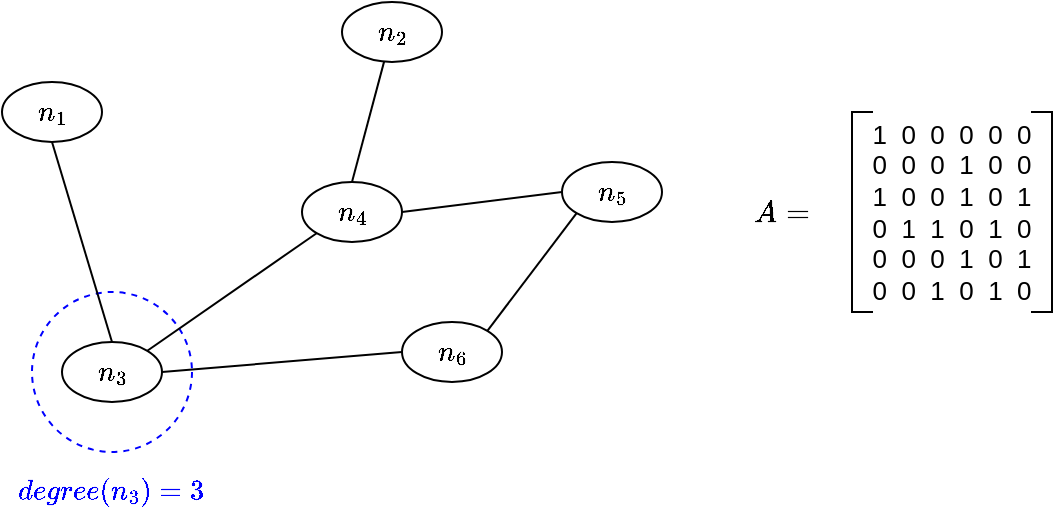 <mxfile version="19.0.3" type="device"><diagram id="CzkxneIb2I745TnnGcjJ" name="Seite-1"><mxGraphModel dx="595" dy="845" grid="1" gridSize="10" guides="1" tooltips="1" connect="1" arrows="1" fold="1" page="1" pageScale="1" pageWidth="827" pageHeight="1169" math="1" shadow="0"><root><mxCell id="0"/><mxCell id="1" parent="0"/><mxCell id="ZK72q-OOCVICoLlhXBr2-17" value="" style="ellipse;whiteSpace=wrap;html=1;aspect=fixed;dashed=1;fillColor=none;strokeColor=#0000FF;" vertex="1" parent="1"><mxGeometry x="985" y="285" width="80" height="80" as="geometry"/></mxCell><mxCell id="ZK72q-OOCVICoLlhXBr2-1" value="$$n_1$$" style="ellipse;whiteSpace=wrap;html=1;" vertex="1" parent="1"><mxGeometry x="970" y="180" width="50" height="30" as="geometry"/></mxCell><mxCell id="ZK72q-OOCVICoLlhXBr2-2" value="$$n_2$$" style="ellipse;whiteSpace=wrap;html=1;" vertex="1" parent="1"><mxGeometry x="1140" y="140" width="50" height="30" as="geometry"/></mxCell><mxCell id="ZK72q-OOCVICoLlhXBr2-3" value="$$n_3$$" style="ellipse;whiteSpace=wrap;html=1;" vertex="1" parent="1"><mxGeometry x="1000" y="310" width="50" height="30" as="geometry"/></mxCell><mxCell id="ZK72q-OOCVICoLlhXBr2-4" value="$$n_5$$" style="ellipse;whiteSpace=wrap;html=1;" vertex="1" parent="1"><mxGeometry x="1250" y="220" width="50" height="30" as="geometry"/></mxCell><mxCell id="ZK72q-OOCVICoLlhXBr2-5" value="$$n_4$$" style="ellipse;whiteSpace=wrap;html=1;" vertex="1" parent="1"><mxGeometry x="1120" y="230" width="50" height="30" as="geometry"/></mxCell><mxCell id="ZK72q-OOCVICoLlhXBr2-6" value="$$n_6$$" style="ellipse;whiteSpace=wrap;html=1;" vertex="1" parent="1"><mxGeometry x="1170" y="300" width="50" height="30" as="geometry"/></mxCell><mxCell id="ZK72q-OOCVICoLlhXBr2-9" value="" style="endArrow=none;html=1;rounded=0;entryX=0.5;entryY=1;entryDx=0;entryDy=0;exitX=0.5;exitY=0;exitDx=0;exitDy=0;" edge="1" parent="1" source="ZK72q-OOCVICoLlhXBr2-3" target="ZK72q-OOCVICoLlhXBr2-1"><mxGeometry width="50" height="50" relative="1" as="geometry"><mxPoint x="920" y="540" as="sourcePoint"/><mxPoint x="970" y="490" as="targetPoint"/></mxGeometry></mxCell><mxCell id="ZK72q-OOCVICoLlhXBr2-11" value="" style="endArrow=none;html=1;rounded=0;entryX=1;entryY=0.5;entryDx=0;entryDy=0;exitX=0;exitY=0.5;exitDx=0;exitDy=0;" edge="1" parent="1" source="ZK72q-OOCVICoLlhXBr2-6" target="ZK72q-OOCVICoLlhXBr2-3"><mxGeometry width="50" height="50" relative="1" as="geometry"><mxPoint x="920" y="540" as="sourcePoint"/><mxPoint x="970" y="490" as="targetPoint"/></mxGeometry></mxCell><mxCell id="ZK72q-OOCVICoLlhXBr2-12" value="" style="endArrow=none;html=1;rounded=0;entryX=1;entryY=0;entryDx=0;entryDy=0;exitX=0;exitY=1;exitDx=0;exitDy=0;" edge="1" parent="1" source="ZK72q-OOCVICoLlhXBr2-5" target="ZK72q-OOCVICoLlhXBr2-3"><mxGeometry width="50" height="50" relative="1" as="geometry"><mxPoint x="920" y="540" as="sourcePoint"/><mxPoint x="970" y="490" as="targetPoint"/></mxGeometry></mxCell><mxCell id="ZK72q-OOCVICoLlhXBr2-13" value="" style="endArrow=none;html=1;rounded=0;entryX=1;entryY=0.5;entryDx=0;entryDy=0;exitX=0;exitY=0.5;exitDx=0;exitDy=0;" edge="1" parent="1" source="ZK72q-OOCVICoLlhXBr2-4" target="ZK72q-OOCVICoLlhXBr2-5"><mxGeometry width="50" height="50" relative="1" as="geometry"><mxPoint x="920" y="540" as="sourcePoint"/><mxPoint x="970" y="490" as="targetPoint"/></mxGeometry></mxCell><mxCell id="ZK72q-OOCVICoLlhXBr2-14" value="" style="endArrow=none;html=1;rounded=0;entryX=1;entryY=0;entryDx=0;entryDy=0;exitX=0;exitY=1;exitDx=0;exitDy=0;" edge="1" parent="1" source="ZK72q-OOCVICoLlhXBr2-4" target="ZK72q-OOCVICoLlhXBr2-6"><mxGeometry width="50" height="50" relative="1" as="geometry"><mxPoint x="920" y="540" as="sourcePoint"/><mxPoint x="970" y="490" as="targetPoint"/></mxGeometry></mxCell><mxCell id="ZK72q-OOCVICoLlhXBr2-15" value="" style="endArrow=none;html=1;rounded=0;entryX=0.5;entryY=0;entryDx=0;entryDy=0;" edge="1" parent="1" source="ZK72q-OOCVICoLlhXBr2-2" target="ZK72q-OOCVICoLlhXBr2-5"><mxGeometry width="50" height="50" relative="1" as="geometry"><mxPoint x="920" y="540" as="sourcePoint"/><mxPoint x="970" y="490" as="targetPoint"/></mxGeometry></mxCell><mxCell id="ZK72q-OOCVICoLlhXBr2-16" value="$$degree(n_3)=3$$" style="text;html=1;strokeColor=none;fillColor=none;align=center;verticalAlign=middle;whiteSpace=wrap;rounded=0;fontColor=#0000FF;" vertex="1" parent="1"><mxGeometry x="995" y="370" width="60" height="30" as="geometry"/></mxCell><mxCell id="ZK72q-OOCVICoLlhXBr2-19" value="" style="shape=partialRectangle;whiteSpace=wrap;html=1;bottom=1;right=1;left=1;top=0;fillColor=none;routingCenterX=-0.5;fontColor=#000000;strokeColor=#000000;rotation=90;" vertex="1" parent="1"><mxGeometry x="1350" y="240" width="100" height="10" as="geometry"/></mxCell><mxCell id="ZK72q-OOCVICoLlhXBr2-20" value="&lt;font style=&quot;font-size: 13px;&quot;&gt;1&amp;nbsp; 0&amp;nbsp; 0&amp;nbsp; 0&amp;nbsp; 0&amp;nbsp; 0&lt;br&gt;0&amp;nbsp; 0&amp;nbsp; 0&amp;nbsp; 1&amp;nbsp; 0&amp;nbsp; 0&lt;br&gt;1&amp;nbsp; 0&amp;nbsp; 0&amp;nbsp; 1&amp;nbsp; 0&amp;nbsp; 1&lt;br&gt;0&amp;nbsp; 1&amp;nbsp; 1&amp;nbsp; 0&amp;nbsp; 1&amp;nbsp; 0&lt;br&gt;0&amp;nbsp; 0&amp;nbsp; 0&amp;nbsp; 1&amp;nbsp; 0&amp;nbsp; 1&lt;br&gt;0&amp;nbsp; 0&amp;nbsp; 1&amp;nbsp; 0&amp;nbsp; 1&amp;nbsp; 0&lt;/font&gt;" style="text;html=1;strokeColor=none;fillColor=none;align=center;verticalAlign=middle;whiteSpace=wrap;rounded=0;fontColor=#000000;" vertex="1" parent="1"><mxGeometry x="1400" y="230" width="90" height="30" as="geometry"/></mxCell><mxCell id="ZK72q-OOCVICoLlhXBr2-21" value="" style="shape=partialRectangle;whiteSpace=wrap;html=1;bottom=1;right=1;left=1;top=0;fillColor=none;routingCenterX=-0.5;fontColor=#000000;strokeColor=#000000;rotation=-90;" vertex="1" parent="1"><mxGeometry x="1440" y="240" width="100" height="10" as="geometry"/></mxCell><mxCell id="ZK72q-OOCVICoLlhXBr2-22" value="$$A=$$" style="text;html=1;strokeColor=none;fillColor=none;align=center;verticalAlign=middle;whiteSpace=wrap;rounded=0;fontSize=13;fontColor=#000000;" vertex="1" parent="1"><mxGeometry x="1330" y="230" width="60" height="30" as="geometry"/></mxCell></root></mxGraphModel></diagram></mxfile>
